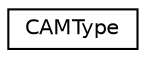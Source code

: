 digraph "Graphical Class Hierarchy"
{
 // LATEX_PDF_SIZE
  edge [fontname="Helvetica",fontsize="10",labelfontname="Helvetica",labelfontsize="10"];
  node [fontname="Helvetica",fontsize="10",shape=record];
  rankdir="LR";
  Node0 [label="CAMType",height=0.2,width=0.4,color="black", fillcolor="white", style="filled",URL="$classCAMType.html",tooltip=" "];
}
